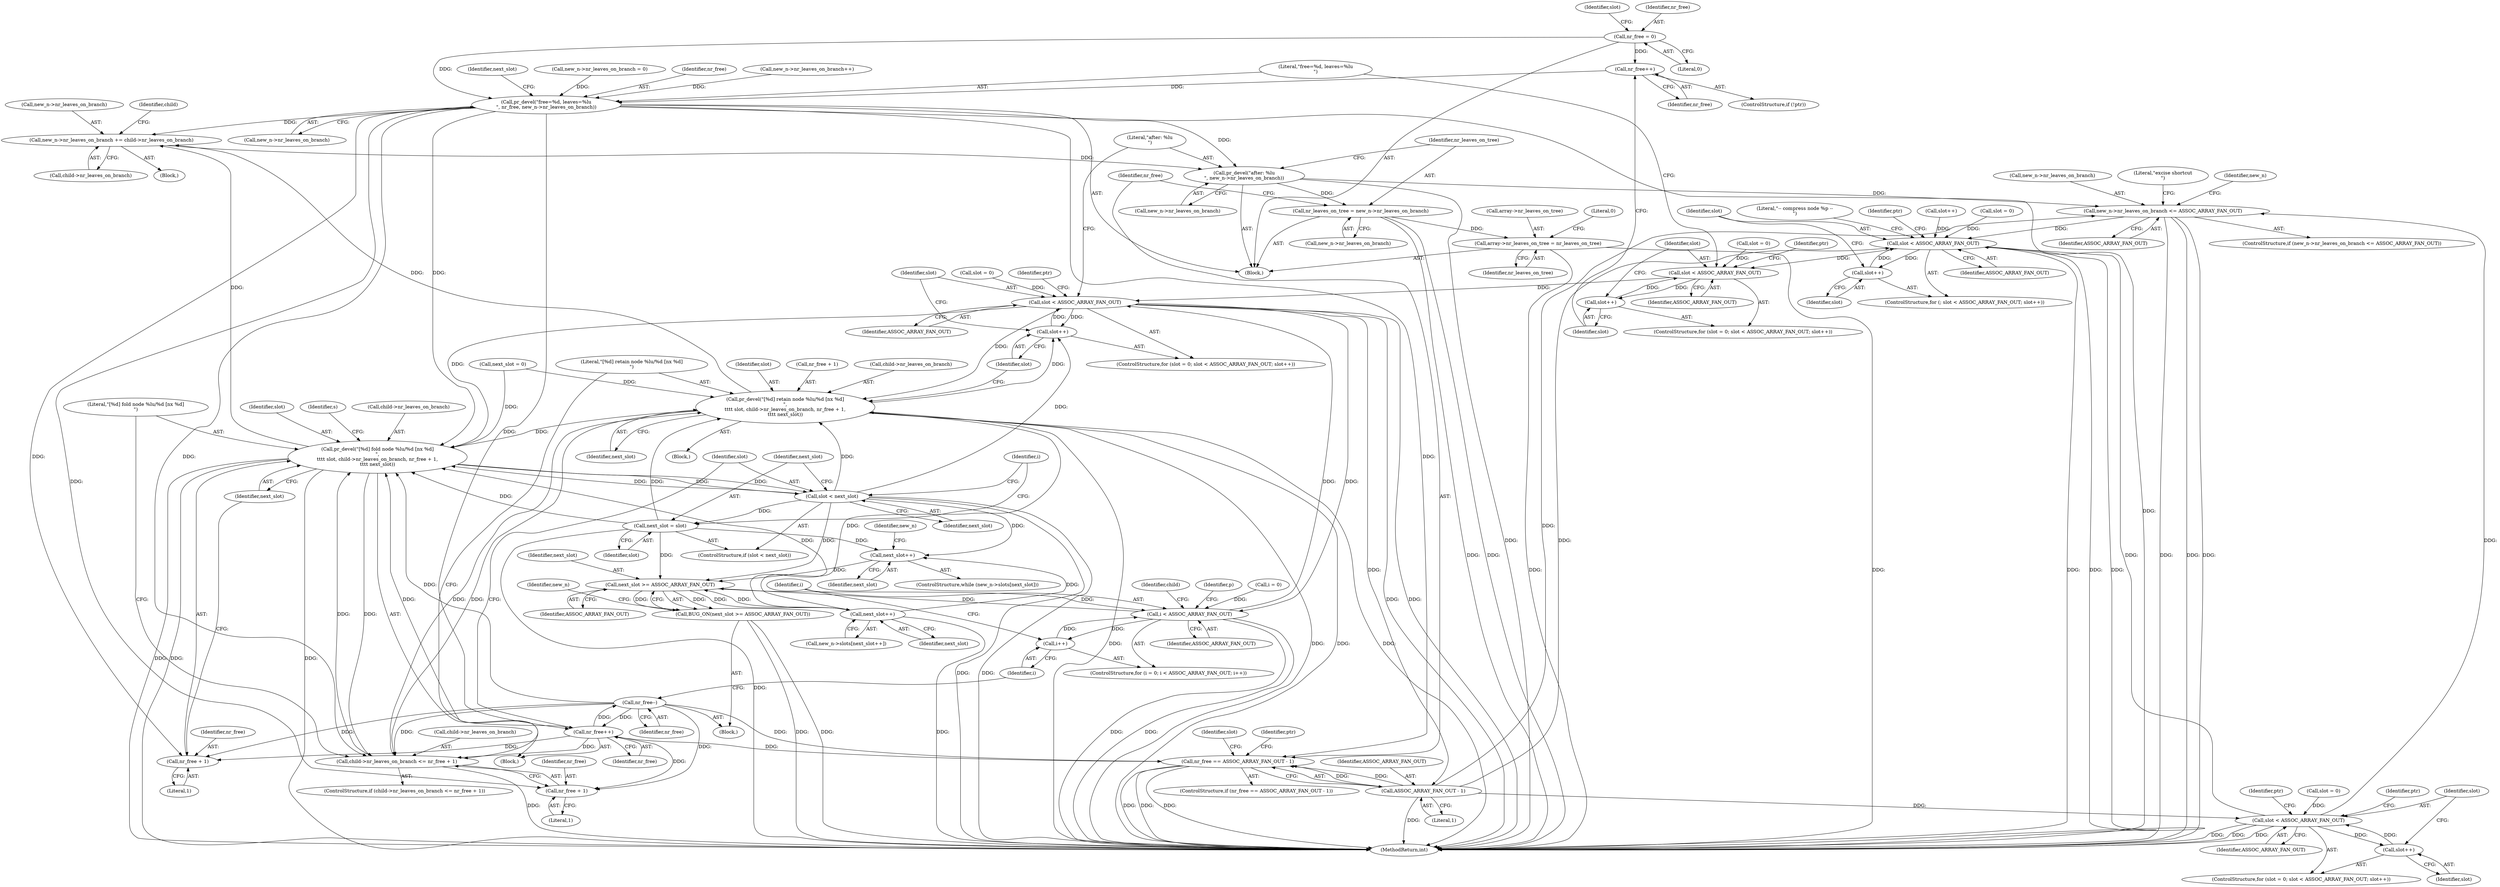 digraph "0_linux_95389b08d93d5c06ec63ab49bd732b0069b7c35e@API" {
"1000403" [label="(Call,nr_free++)"];
"1000380" [label="(Call,nr_free = 0)"];
"1000413" [label="(Call,pr_devel(\"free=%d, leaves=%lu\n\", nr_free, new_n->nr_leaves_on_branch))"];
"1000468" [label="(Call,new_n->nr_leaves_on_branch += child->nr_leaves_on_branch)"];
"1000573" [label="(Call,pr_devel(\"after: %lu\n\", new_n->nr_leaves_on_branch))"];
"1000578" [label="(Call,nr_leaves_on_tree = new_n->nr_leaves_on_branch)"];
"1000858" [label="(Call,array->nr_leaves_on_tree = nr_leaves_on_tree)"];
"1000751" [label="(Call,new_n->nr_leaves_on_branch <= ASSOC_ARRAY_FAN_OUT)"];
"1000326" [label="(Call,slot < ASSOC_ARRAY_FAN_OUT)"];
"1000329" [label="(Call,slot++)"];
"1000387" [label="(Call,slot < ASSOC_ARRAY_FAN_OUT)"];
"1000390" [label="(Call,slot++)"];
"1000426" [label="(Call,slot < ASSOC_ARRAY_FAN_OUT)"];
"1000429" [label="(Call,slot++)"];
"1000484" [label="(Call,pr_devel(\"[%d] fold node %lu/%d [nx %d]\n\",\n\t\t\t\t slot, child->nr_leaves_on_branch, nr_free + 1,\n\t\t\t\t next_slot))"];
"1000476" [label="(Call,child->nr_leaves_on_branch <= nr_free + 1)"];
"1000563" [label="(Call,pr_devel(\"[%d] retain node %lu/%d [nx %d]\n\",\n\t\t\t\t slot, child->nr_leaves_on_branch, nr_free + 1,\n\t\t\t\t next_slot))"];
"1000506" [label="(Call,slot < next_slot)"];
"1000509" [label="(Call,next_slot = slot)"];
"1000543" [label="(Call,next_slot++)"];
"1000546" [label="(Call,next_slot >= ASSOC_ARRAY_FAN_OUT)"];
"1000516" [label="(Call,i < ASSOC_ARRAY_FAN_OUT)"];
"1000519" [label="(Call,i++)"];
"1000545" [label="(Call,BUG_ON(next_slot >= ASSOC_ARRAY_FAN_OUT))"];
"1000554" [label="(Call,next_slot++)"];
"1000586" [label="(Call,ASSOC_ARRAY_FAN_OUT - 1)"];
"1000584" [label="(Call,nr_free == ASSOC_ARRAY_FAN_OUT - 1)"];
"1000594" [label="(Call,slot < ASSOC_ARRAY_FAN_OUT)"];
"1000597" [label="(Call,slot++)"];
"1000480" [label="(Call,nr_free + 1)"];
"1000490" [label="(Call,nr_free + 1)"];
"1000503" [label="(Call,nr_free++)"];
"1000557" [label="(Call,nr_free--)"];
"1000400" [label="(ControlStructure,if (!ptr))"];
"1000385" [label="(Identifier,slot)"];
"1000388" [label="(Identifier,slot)"];
"1000491" [label="(Identifier,nr_free)"];
"1000858" [label="(Call,array->nr_leaves_on_tree = nr_leaves_on_tree)"];
"1000573" [label="(Call,pr_devel(\"after: %lu\n\", new_n->nr_leaves_on_branch))"];
"1000420" [label="(Identifier,next_slot)"];
"1000507" [label="(Identifier,slot)"];
"1000544" [label="(Identifier,next_slot)"];
"1000597" [label="(Call,slot++)"];
"1000416" [label="(Call,new_n->nr_leaves_on_branch)"];
"1000492" [label="(Literal,1)"];
"1000484" [label="(Call,pr_devel(\"[%d] fold node %lu/%d [nx %d]\n\",\n\t\t\t\t slot, child->nr_leaves_on_branch, nr_free + 1,\n\t\t\t\t next_slot))"];
"1000552" [label="(Identifier,new_n)"];
"1000503" [label="(Call,nr_free++)"];
"1000547" [label="(Identifier,next_slot)"];
"1000510" [label="(Identifier,next_slot)"];
"1000472" [label="(Call,child->nr_leaves_on_branch)"];
"1000428" [label="(Identifier,ASSOC_ARRAY_FAN_OUT)"];
"1000375" [label="(Call,new_n->nr_leaves_on_branch = 0)"];
"1000548" [label="(Identifier,ASSOC_ARRAY_FAN_OUT)"];
"1000519" [label="(Call,i++)"];
"1000325" [label="(ControlStructure,for (; slot < ASSOC_ARRAY_FAN_OUT; slot++))"];
"1000426" [label="(Call,slot < ASSOC_ARRAY_FAN_OUT)"];
"1000506" [label="(Call,slot < next_slot)"];
"1000404" [label="(Identifier,nr_free)"];
"1000486" [label="(Identifier,slot)"];
"1000594" [label="(Call,slot < ASSOC_ARRAY_FAN_OUT)"];
"1000751" [label="(Call,new_n->nr_leaves_on_branch <= ASSOC_ARRAY_FAN_OUT)"];
"1000423" [label="(Call,slot = 0)"];
"1000799" [label="(Identifier,new_n)"];
"1000560" [label="(Identifier,child)"];
"1000116" [label="(Block,)"];
"1000752" [label="(Call,new_n->nr_leaves_on_branch)"];
"1000520" [label="(Identifier,i)"];
"1000330" [label="(Identifier,slot)"];
"1000596" [label="(Identifier,ASSOC_ARRAY_FAN_OUT)"];
"1000878" [label="(MethodReturn,int)"];
"1000564" [label="(Literal,\"[%d] retain node %lu/%d [nx %d]\n\")"];
"1000517" [label="(Identifier,i)"];
"1000329" [label="(Call,slot++)"];
"1000524" [label="(Identifier,p)"];
"1000592" [label="(Identifier,slot)"];
"1000480" [label="(Call,nr_free + 1)"];
"1000859" [label="(Call,array->nr_leaves_on_tree)"];
"1000565" [label="(Identifier,slot)"];
"1000513" [label="(Call,i = 0)"];
"1000381" [label="(Identifier,nr_free)"];
"1000333" [label="(Identifier,ptr)"];
"1000429" [label="(Call,slot++)"];
"1000537" [label="(ControlStructure,while (new_n->slots[next_slot]))"];
"1000755" [label="(Identifier,ASSOC_ARRAY_FAN_OUT)"];
"1000505" [label="(ControlStructure,if (slot < next_slot))"];
"1000595" [label="(Identifier,slot)"];
"1000327" [label="(Identifier,slot)"];
"1000485" [label="(Literal,\"[%d] fold node %lu/%d [nx %d]\n\")"];
"1000415" [label="(Identifier,nr_free)"];
"1000419" [label="(Call,next_slot = 0)"];
"1000554" [label="(Call,next_slot++)"];
"1000550" [label="(Call,new_n->slots[next_slot++])"];
"1000588" [label="(Literal,1)"];
"1000555" [label="(Identifier,next_slot)"];
"1000382" [label="(Literal,0)"];
"1000384" [label="(Call,slot = 0)"];
"1000579" [label="(Identifier,nr_leaves_on_tree)"];
"1000387" [label="(Call,slot < ASSOC_ARRAY_FAN_OUT)"];
"1000326" [label="(Call,slot < ASSOC_ARRAY_FAN_OUT)"];
"1000843" [label="(Call,slot++)"];
"1000543" [label="(Call,next_slot++)"];
"1000511" [label="(Identifier,slot)"];
"1000427" [label="(Identifier,slot)"];
"1000586" [label="(Call,ASSOC_ARRAY_FAN_OUT - 1)"];
"1000540" [label="(Identifier,new_n)"];
"1000493" [label="(Identifier,next_slot)"];
"1000409" [label="(Call,new_n->nr_leaves_on_branch++)"];
"1000864" [label="(Literal,0)"];
"1000476" [label="(Call,child->nr_leaves_on_branch <= nr_free + 1)"];
"1000585" [label="(Identifier,nr_free)"];
"1000750" [label="(ControlStructure,if (new_n->nr_leaves_on_branch <= ASSOC_ARRAY_FAN_OUT))"];
"1000435" [label="(Identifier,ptr)"];
"1000383" [label="(ControlStructure,for (slot = 0; slot < ASSOC_ARRAY_FAN_OUT; slot++))"];
"1000558" [label="(Identifier,nr_free)"];
"1000583" [label="(ControlStructure,if (nr_free == ASSOC_ARRAY_FAN_OUT - 1))"];
"1000380" [label="(Call,nr_free = 0)"];
"1000569" [label="(Call,nr_free + 1)"];
"1000557" [label="(Call,nr_free--)"];
"1000521" [label="(Block,)"];
"1000475" [label="(ControlStructure,if (child->nr_leaves_on_branch <= nr_free + 1))"];
"1000587" [label="(Identifier,ASSOC_ARRAY_FAN_OUT)"];
"1000468" [label="(Call,new_n->nr_leaves_on_branch += child->nr_leaves_on_branch)"];
"1000478" [label="(Identifier,child)"];
"1000431" [label="(Block,)"];
"1000546" [label="(Call,next_slot >= ASSOC_ARRAY_FAN_OUT)"];
"1000490" [label="(Call,nr_free + 1)"];
"1000516" [label="(Call,i < ASSOC_ARRAY_FAN_OUT)"];
"1000483" [label="(Block,)"];
"1000518" [label="(Identifier,ASSOC_ARRAY_FAN_OUT)"];
"1000545" [label="(Call,BUG_ON(next_slot >= ASSOC_ARRAY_FAN_OUT))"];
"1000574" [label="(Literal,\"after: %lu\n\")"];
"1000495" [label="(Identifier,s)"];
"1000572" [label="(Identifier,next_slot)"];
"1000394" [label="(Identifier,ptr)"];
"1000563" [label="(Call,pr_devel(\"[%d] retain node %lu/%d [nx %d]\n\",\n\t\t\t\t slot, child->nr_leaves_on_branch, nr_free + 1,\n\t\t\t\t next_slot))"];
"1000562" [label="(Block,)"];
"1000590" [label="(ControlStructure,for (slot = 0; slot < ASSOC_ARRAY_FAN_OUT; slot++))"];
"1000591" [label="(Call,slot = 0)"];
"1000512" [label="(ControlStructure,for (i = 0; i < ASSOC_ARRAY_FAN_OUT; i++))"];
"1000759" [label="(Literal,\"excise shortcut\n\")"];
"1000391" [label="(Identifier,slot)"];
"1000414" [label="(Literal,\"free=%d, leaves=%lu\n\")"];
"1000580" [label="(Call,new_n->nr_leaves_on_branch)"];
"1000575" [label="(Call,new_n->nr_leaves_on_branch)"];
"1000477" [label="(Call,child->nr_leaves_on_branch)"];
"1000598" [label="(Identifier,slot)"];
"1000321" [label="(Call,slot = 0)"];
"1000584" [label="(Call,nr_free == ASSOC_ARRAY_FAN_OUT - 1)"];
"1000469" [label="(Call,new_n->nr_leaves_on_branch)"];
"1000389" [label="(Identifier,ASSOC_ARRAY_FAN_OUT)"];
"1000724" [label="(Identifier,ptr)"];
"1000509" [label="(Call,next_slot = slot)"];
"1000390" [label="(Call,slot++)"];
"1000862" [label="(Identifier,nr_leaves_on_tree)"];
"1000578" [label="(Call,nr_leaves_on_tree = new_n->nr_leaves_on_branch)"];
"1000514" [label="(Identifier,i)"];
"1000508" [label="(Identifier,next_slot)"];
"1000601" [label="(Identifier,ptr)"];
"1000566" [label="(Call,child->nr_leaves_on_branch)"];
"1000328" [label="(Identifier,ASSOC_ARRAY_FAN_OUT)"];
"1000487" [label="(Call,child->nr_leaves_on_branch)"];
"1000611" [label="(Identifier,ptr)"];
"1000413" [label="(Call,pr_devel(\"free=%d, leaves=%lu\n\", nr_free, new_n->nr_leaves_on_branch))"];
"1000373" [label="(Literal,\"-- compress node %p --\n\")"];
"1000482" [label="(Literal,1)"];
"1000430" [label="(Identifier,slot)"];
"1000504" [label="(Identifier,nr_free)"];
"1000422" [label="(ControlStructure,for (slot = 0; slot < ASSOC_ARRAY_FAN_OUT; slot++))"];
"1000481" [label="(Identifier,nr_free)"];
"1000403" [label="(Call,nr_free++)"];
"1000403" -> "1000400"  [label="AST: "];
"1000403" -> "1000404"  [label="CFG: "];
"1000404" -> "1000403"  [label="AST: "];
"1000391" -> "1000403"  [label="CFG: "];
"1000380" -> "1000403"  [label="DDG: "];
"1000403" -> "1000413"  [label="DDG: "];
"1000380" -> "1000116"  [label="AST: "];
"1000380" -> "1000382"  [label="CFG: "];
"1000381" -> "1000380"  [label="AST: "];
"1000382" -> "1000380"  [label="AST: "];
"1000385" -> "1000380"  [label="CFG: "];
"1000380" -> "1000413"  [label="DDG: "];
"1000413" -> "1000116"  [label="AST: "];
"1000413" -> "1000416"  [label="CFG: "];
"1000414" -> "1000413"  [label="AST: "];
"1000415" -> "1000413"  [label="AST: "];
"1000416" -> "1000413"  [label="AST: "];
"1000420" -> "1000413"  [label="CFG: "];
"1000413" -> "1000878"  [label="DDG: "];
"1000375" -> "1000413"  [label="DDG: "];
"1000409" -> "1000413"  [label="DDG: "];
"1000413" -> "1000468"  [label="DDG: "];
"1000413" -> "1000476"  [label="DDG: "];
"1000413" -> "1000480"  [label="DDG: "];
"1000413" -> "1000484"  [label="DDG: "];
"1000413" -> "1000490"  [label="DDG: "];
"1000413" -> "1000503"  [label="DDG: "];
"1000413" -> "1000573"  [label="DDG: "];
"1000413" -> "1000584"  [label="DDG: "];
"1000468" -> "1000431"  [label="AST: "];
"1000468" -> "1000472"  [label="CFG: "];
"1000469" -> "1000468"  [label="AST: "];
"1000472" -> "1000468"  [label="AST: "];
"1000478" -> "1000468"  [label="CFG: "];
"1000563" -> "1000468"  [label="DDG: "];
"1000484" -> "1000468"  [label="DDG: "];
"1000468" -> "1000573"  [label="DDG: "];
"1000573" -> "1000116"  [label="AST: "];
"1000573" -> "1000575"  [label="CFG: "];
"1000574" -> "1000573"  [label="AST: "];
"1000575" -> "1000573"  [label="AST: "];
"1000579" -> "1000573"  [label="CFG: "];
"1000573" -> "1000878"  [label="DDG: "];
"1000573" -> "1000578"  [label="DDG: "];
"1000573" -> "1000751"  [label="DDG: "];
"1000578" -> "1000116"  [label="AST: "];
"1000578" -> "1000580"  [label="CFG: "];
"1000579" -> "1000578"  [label="AST: "];
"1000580" -> "1000578"  [label="AST: "];
"1000585" -> "1000578"  [label="CFG: "];
"1000578" -> "1000878"  [label="DDG: "];
"1000578" -> "1000878"  [label="DDG: "];
"1000578" -> "1000858"  [label="DDG: "];
"1000858" -> "1000116"  [label="AST: "];
"1000858" -> "1000862"  [label="CFG: "];
"1000859" -> "1000858"  [label="AST: "];
"1000862" -> "1000858"  [label="AST: "];
"1000864" -> "1000858"  [label="CFG: "];
"1000858" -> "1000878"  [label="DDG: "];
"1000858" -> "1000878"  [label="DDG: "];
"1000751" -> "1000750"  [label="AST: "];
"1000751" -> "1000755"  [label="CFG: "];
"1000752" -> "1000751"  [label="AST: "];
"1000755" -> "1000751"  [label="AST: "];
"1000759" -> "1000751"  [label="CFG: "];
"1000799" -> "1000751"  [label="CFG: "];
"1000751" -> "1000878"  [label="DDG: "];
"1000751" -> "1000878"  [label="DDG: "];
"1000751" -> "1000878"  [label="DDG: "];
"1000751" -> "1000326"  [label="DDG: "];
"1000594" -> "1000751"  [label="DDG: "];
"1000586" -> "1000751"  [label="DDG: "];
"1000326" -> "1000325"  [label="AST: "];
"1000326" -> "1000328"  [label="CFG: "];
"1000327" -> "1000326"  [label="AST: "];
"1000328" -> "1000326"  [label="AST: "];
"1000333" -> "1000326"  [label="CFG: "];
"1000373" -> "1000326"  [label="CFG: "];
"1000326" -> "1000878"  [label="DDG: "];
"1000326" -> "1000878"  [label="DDG: "];
"1000326" -> "1000878"  [label="DDG: "];
"1000843" -> "1000326"  [label="DDG: "];
"1000329" -> "1000326"  [label="DDG: "];
"1000321" -> "1000326"  [label="DDG: "];
"1000586" -> "1000326"  [label="DDG: "];
"1000594" -> "1000326"  [label="DDG: "];
"1000326" -> "1000329"  [label="DDG: "];
"1000326" -> "1000387"  [label="DDG: "];
"1000329" -> "1000325"  [label="AST: "];
"1000329" -> "1000330"  [label="CFG: "];
"1000330" -> "1000329"  [label="AST: "];
"1000327" -> "1000329"  [label="CFG: "];
"1000387" -> "1000383"  [label="AST: "];
"1000387" -> "1000389"  [label="CFG: "];
"1000388" -> "1000387"  [label="AST: "];
"1000389" -> "1000387"  [label="AST: "];
"1000394" -> "1000387"  [label="CFG: "];
"1000414" -> "1000387"  [label="CFG: "];
"1000390" -> "1000387"  [label="DDG: "];
"1000384" -> "1000387"  [label="DDG: "];
"1000387" -> "1000390"  [label="DDG: "];
"1000387" -> "1000426"  [label="DDG: "];
"1000390" -> "1000383"  [label="AST: "];
"1000390" -> "1000391"  [label="CFG: "];
"1000391" -> "1000390"  [label="AST: "];
"1000388" -> "1000390"  [label="CFG: "];
"1000426" -> "1000422"  [label="AST: "];
"1000426" -> "1000428"  [label="CFG: "];
"1000427" -> "1000426"  [label="AST: "];
"1000428" -> "1000426"  [label="AST: "];
"1000435" -> "1000426"  [label="CFG: "];
"1000574" -> "1000426"  [label="CFG: "];
"1000426" -> "1000878"  [label="DDG: "];
"1000426" -> "1000878"  [label="DDG: "];
"1000423" -> "1000426"  [label="DDG: "];
"1000429" -> "1000426"  [label="DDG: "];
"1000516" -> "1000426"  [label="DDG: "];
"1000426" -> "1000429"  [label="DDG: "];
"1000426" -> "1000484"  [label="DDG: "];
"1000426" -> "1000516"  [label="DDG: "];
"1000426" -> "1000563"  [label="DDG: "];
"1000426" -> "1000586"  [label="DDG: "];
"1000429" -> "1000422"  [label="AST: "];
"1000429" -> "1000430"  [label="CFG: "];
"1000430" -> "1000429"  [label="AST: "];
"1000427" -> "1000429"  [label="CFG: "];
"1000506" -> "1000429"  [label="DDG: "];
"1000563" -> "1000429"  [label="DDG: "];
"1000484" -> "1000483"  [label="AST: "];
"1000484" -> "1000493"  [label="CFG: "];
"1000485" -> "1000484"  [label="AST: "];
"1000486" -> "1000484"  [label="AST: "];
"1000487" -> "1000484"  [label="AST: "];
"1000490" -> "1000484"  [label="AST: "];
"1000493" -> "1000484"  [label="AST: "];
"1000495" -> "1000484"  [label="CFG: "];
"1000484" -> "1000878"  [label="DDG: "];
"1000484" -> "1000878"  [label="DDG: "];
"1000484" -> "1000878"  [label="DDG: "];
"1000484" -> "1000476"  [label="DDG: "];
"1000476" -> "1000484"  [label="DDG: "];
"1000557" -> "1000484"  [label="DDG: "];
"1000503" -> "1000484"  [label="DDG: "];
"1000563" -> "1000484"  [label="DDG: "];
"1000509" -> "1000484"  [label="DDG: "];
"1000506" -> "1000484"  [label="DDG: "];
"1000419" -> "1000484"  [label="DDG: "];
"1000554" -> "1000484"  [label="DDG: "];
"1000484" -> "1000506"  [label="DDG: "];
"1000484" -> "1000506"  [label="DDG: "];
"1000476" -> "1000475"  [label="AST: "];
"1000476" -> "1000480"  [label="CFG: "];
"1000477" -> "1000476"  [label="AST: "];
"1000480" -> "1000476"  [label="AST: "];
"1000485" -> "1000476"  [label="CFG: "];
"1000564" -> "1000476"  [label="CFG: "];
"1000476" -> "1000878"  [label="DDG: "];
"1000563" -> "1000476"  [label="DDG: "];
"1000557" -> "1000476"  [label="DDG: "];
"1000503" -> "1000476"  [label="DDG: "];
"1000476" -> "1000563"  [label="DDG: "];
"1000563" -> "1000562"  [label="AST: "];
"1000563" -> "1000572"  [label="CFG: "];
"1000564" -> "1000563"  [label="AST: "];
"1000565" -> "1000563"  [label="AST: "];
"1000566" -> "1000563"  [label="AST: "];
"1000569" -> "1000563"  [label="AST: "];
"1000572" -> "1000563"  [label="AST: "];
"1000430" -> "1000563"  [label="CFG: "];
"1000563" -> "1000878"  [label="DDG: "];
"1000563" -> "1000878"  [label="DDG: "];
"1000563" -> "1000878"  [label="DDG: "];
"1000563" -> "1000878"  [label="DDG: "];
"1000509" -> "1000563"  [label="DDG: "];
"1000506" -> "1000563"  [label="DDG: "];
"1000419" -> "1000563"  [label="DDG: "];
"1000554" -> "1000563"  [label="DDG: "];
"1000506" -> "1000505"  [label="AST: "];
"1000506" -> "1000508"  [label="CFG: "];
"1000507" -> "1000506"  [label="AST: "];
"1000508" -> "1000506"  [label="AST: "];
"1000510" -> "1000506"  [label="CFG: "];
"1000514" -> "1000506"  [label="CFG: "];
"1000506" -> "1000878"  [label="DDG: "];
"1000506" -> "1000878"  [label="DDG: "];
"1000506" -> "1000509"  [label="DDG: "];
"1000506" -> "1000543"  [label="DDG: "];
"1000506" -> "1000546"  [label="DDG: "];
"1000509" -> "1000505"  [label="AST: "];
"1000509" -> "1000511"  [label="CFG: "];
"1000510" -> "1000509"  [label="AST: "];
"1000511" -> "1000509"  [label="AST: "];
"1000514" -> "1000509"  [label="CFG: "];
"1000509" -> "1000878"  [label="DDG: "];
"1000509" -> "1000543"  [label="DDG: "];
"1000509" -> "1000546"  [label="DDG: "];
"1000543" -> "1000537"  [label="AST: "];
"1000543" -> "1000544"  [label="CFG: "];
"1000544" -> "1000543"  [label="AST: "];
"1000540" -> "1000543"  [label="CFG: "];
"1000554" -> "1000543"  [label="DDG: "];
"1000543" -> "1000546"  [label="DDG: "];
"1000546" -> "1000545"  [label="AST: "];
"1000546" -> "1000548"  [label="CFG: "];
"1000547" -> "1000546"  [label="AST: "];
"1000548" -> "1000546"  [label="AST: "];
"1000545" -> "1000546"  [label="CFG: "];
"1000546" -> "1000516"  [label="DDG: "];
"1000546" -> "1000545"  [label="DDG: "];
"1000546" -> "1000545"  [label="DDG: "];
"1000554" -> "1000546"  [label="DDG: "];
"1000516" -> "1000546"  [label="DDG: "];
"1000546" -> "1000554"  [label="DDG: "];
"1000516" -> "1000512"  [label="AST: "];
"1000516" -> "1000518"  [label="CFG: "];
"1000517" -> "1000516"  [label="AST: "];
"1000518" -> "1000516"  [label="AST: "];
"1000524" -> "1000516"  [label="CFG: "];
"1000560" -> "1000516"  [label="CFG: "];
"1000516" -> "1000878"  [label="DDG: "];
"1000516" -> "1000878"  [label="DDG: "];
"1000519" -> "1000516"  [label="DDG: "];
"1000513" -> "1000516"  [label="DDG: "];
"1000516" -> "1000519"  [label="DDG: "];
"1000519" -> "1000512"  [label="AST: "];
"1000519" -> "1000520"  [label="CFG: "];
"1000520" -> "1000519"  [label="AST: "];
"1000517" -> "1000519"  [label="CFG: "];
"1000545" -> "1000521"  [label="AST: "];
"1000552" -> "1000545"  [label="CFG: "];
"1000545" -> "1000878"  [label="DDG: "];
"1000545" -> "1000878"  [label="DDG: "];
"1000554" -> "1000550"  [label="AST: "];
"1000554" -> "1000555"  [label="CFG: "];
"1000555" -> "1000554"  [label="AST: "];
"1000550" -> "1000554"  [label="CFG: "];
"1000554" -> "1000878"  [label="DDG: "];
"1000586" -> "1000584"  [label="AST: "];
"1000586" -> "1000588"  [label="CFG: "];
"1000587" -> "1000586"  [label="AST: "];
"1000588" -> "1000586"  [label="AST: "];
"1000584" -> "1000586"  [label="CFG: "];
"1000586" -> "1000878"  [label="DDG: "];
"1000586" -> "1000584"  [label="DDG: "];
"1000586" -> "1000584"  [label="DDG: "];
"1000586" -> "1000594"  [label="DDG: "];
"1000584" -> "1000583"  [label="AST: "];
"1000585" -> "1000584"  [label="AST: "];
"1000592" -> "1000584"  [label="CFG: "];
"1000724" -> "1000584"  [label="CFG: "];
"1000584" -> "1000878"  [label="DDG: "];
"1000584" -> "1000878"  [label="DDG: "];
"1000584" -> "1000878"  [label="DDG: "];
"1000557" -> "1000584"  [label="DDG: "];
"1000503" -> "1000584"  [label="DDG: "];
"1000594" -> "1000590"  [label="AST: "];
"1000594" -> "1000596"  [label="CFG: "];
"1000595" -> "1000594"  [label="AST: "];
"1000596" -> "1000594"  [label="AST: "];
"1000601" -> "1000594"  [label="CFG: "];
"1000611" -> "1000594"  [label="CFG: "];
"1000594" -> "1000878"  [label="DDG: "];
"1000594" -> "1000878"  [label="DDG: "];
"1000594" -> "1000878"  [label="DDG: "];
"1000597" -> "1000594"  [label="DDG: "];
"1000591" -> "1000594"  [label="DDG: "];
"1000594" -> "1000597"  [label="DDG: "];
"1000597" -> "1000590"  [label="AST: "];
"1000597" -> "1000598"  [label="CFG: "];
"1000598" -> "1000597"  [label="AST: "];
"1000595" -> "1000597"  [label="CFG: "];
"1000480" -> "1000482"  [label="CFG: "];
"1000481" -> "1000480"  [label="AST: "];
"1000482" -> "1000480"  [label="AST: "];
"1000557" -> "1000480"  [label="DDG: "];
"1000503" -> "1000480"  [label="DDG: "];
"1000490" -> "1000492"  [label="CFG: "];
"1000491" -> "1000490"  [label="AST: "];
"1000492" -> "1000490"  [label="AST: "];
"1000493" -> "1000490"  [label="CFG: "];
"1000557" -> "1000490"  [label="DDG: "];
"1000503" -> "1000490"  [label="DDG: "];
"1000503" -> "1000483"  [label="AST: "];
"1000503" -> "1000504"  [label="CFG: "];
"1000504" -> "1000503"  [label="AST: "];
"1000507" -> "1000503"  [label="CFG: "];
"1000557" -> "1000503"  [label="DDG: "];
"1000503" -> "1000557"  [label="DDG: "];
"1000557" -> "1000521"  [label="AST: "];
"1000557" -> "1000558"  [label="CFG: "];
"1000558" -> "1000557"  [label="AST: "];
"1000520" -> "1000557"  [label="CFG: "];
}
